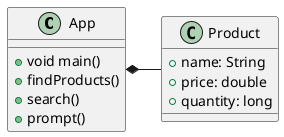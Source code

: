 @startuml

class App {
    +void main()
    +findProducts()
    +search()
    +prompt()
}
class Product{
    +name: String
    +price: double
    +quantity: long
}
App *- Product

@enduml